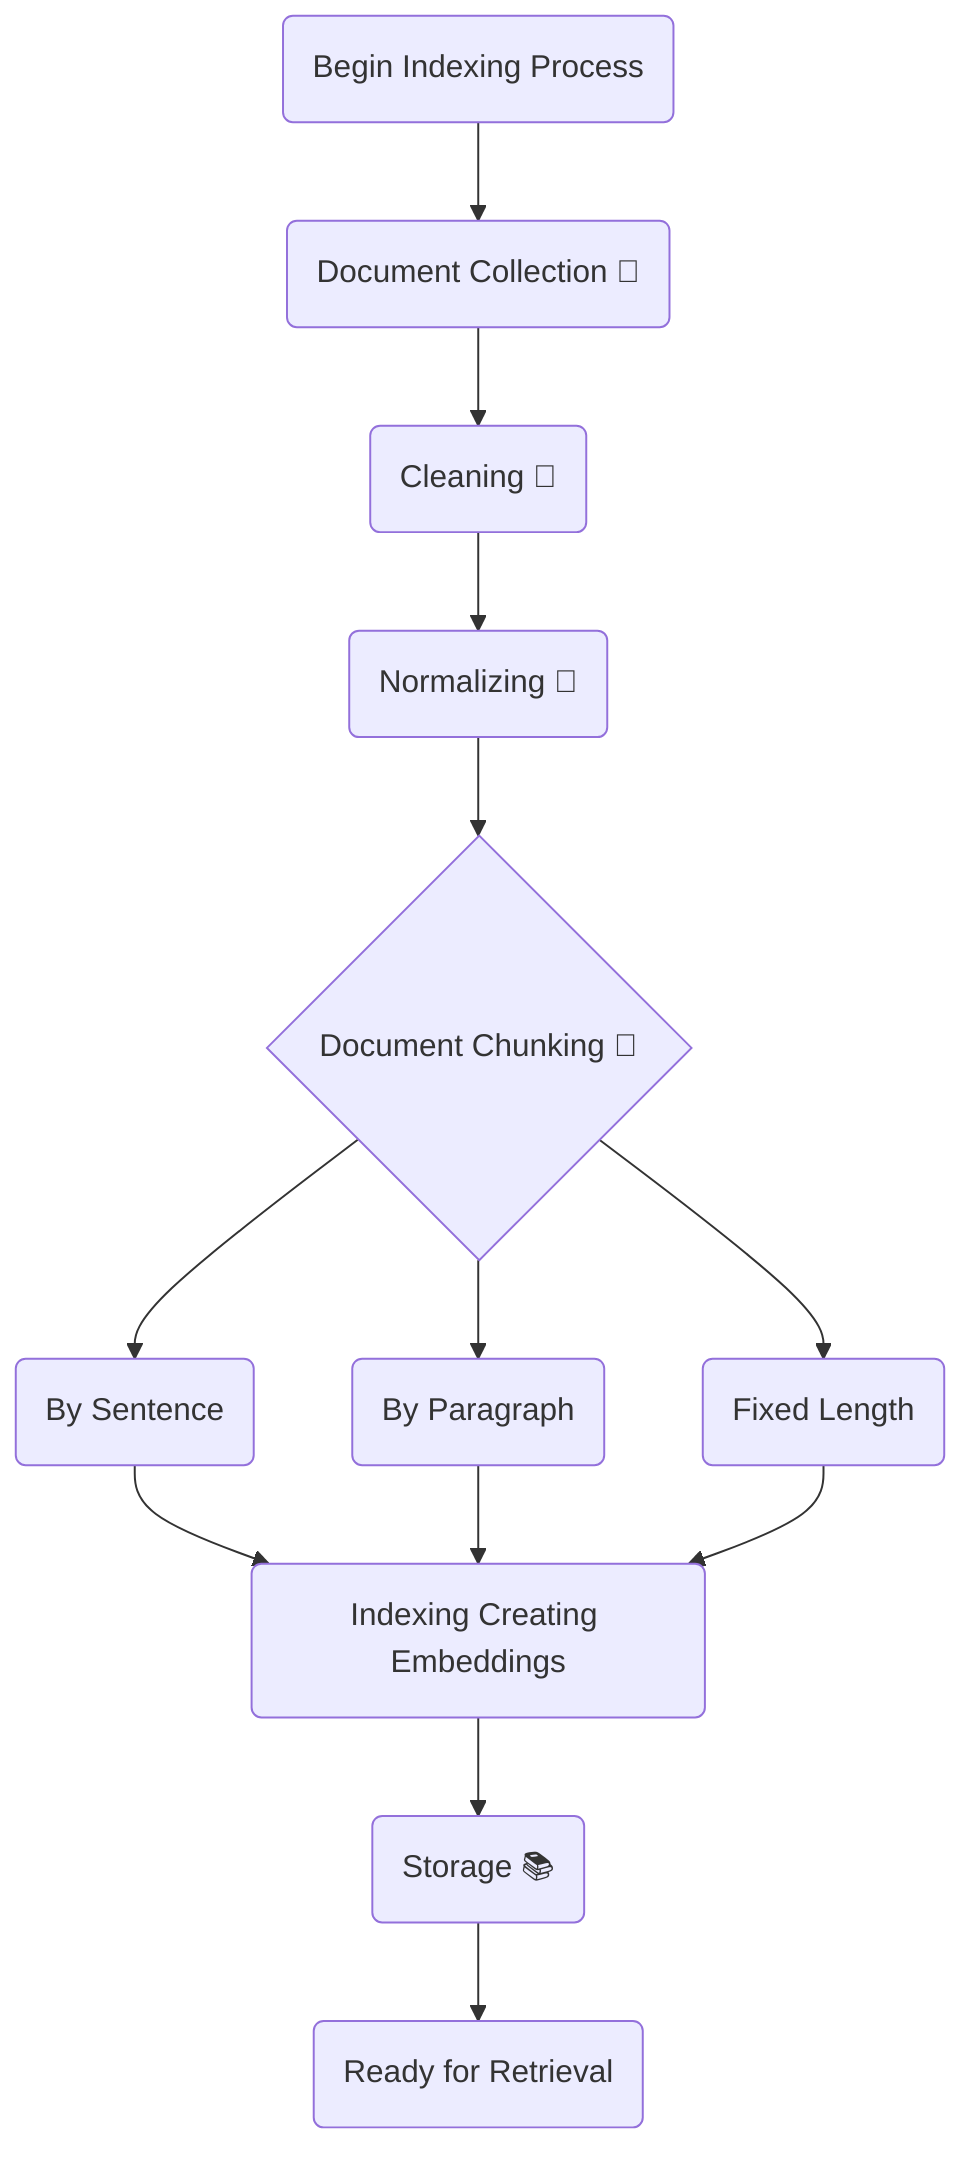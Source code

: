 flowchart TB
  Start("Begin Indexing Process")
  DocumentCollection("Document Collection 📑")
  Cleaning("Cleaning 🧹")
  Normalizing("Normalizing 🔄")
  Chunking{"Document Chunking 🧩"}
  BySentence("By Sentence")
  ByParagraph("By Paragraph")
  FixedLength("Fixed Length")
  Indexing("Indexing Creating Embeddings")
  Storage("Storage 📚")
  Retrieval("Ready for Retrieval")

  Start-->DocumentCollection
  DocumentCollection-->Cleaning
  Cleaning-->Normalizing
  Normalizing-->Chunking
  Chunking-->BySentence
  Chunking-->ByParagraph
  Chunking-->FixedLength
  BySentence-->Indexing
  ByParagraph-->Indexing
  FixedLength-->Indexing
  Indexing-->Storage
  Storage-->Retrieval